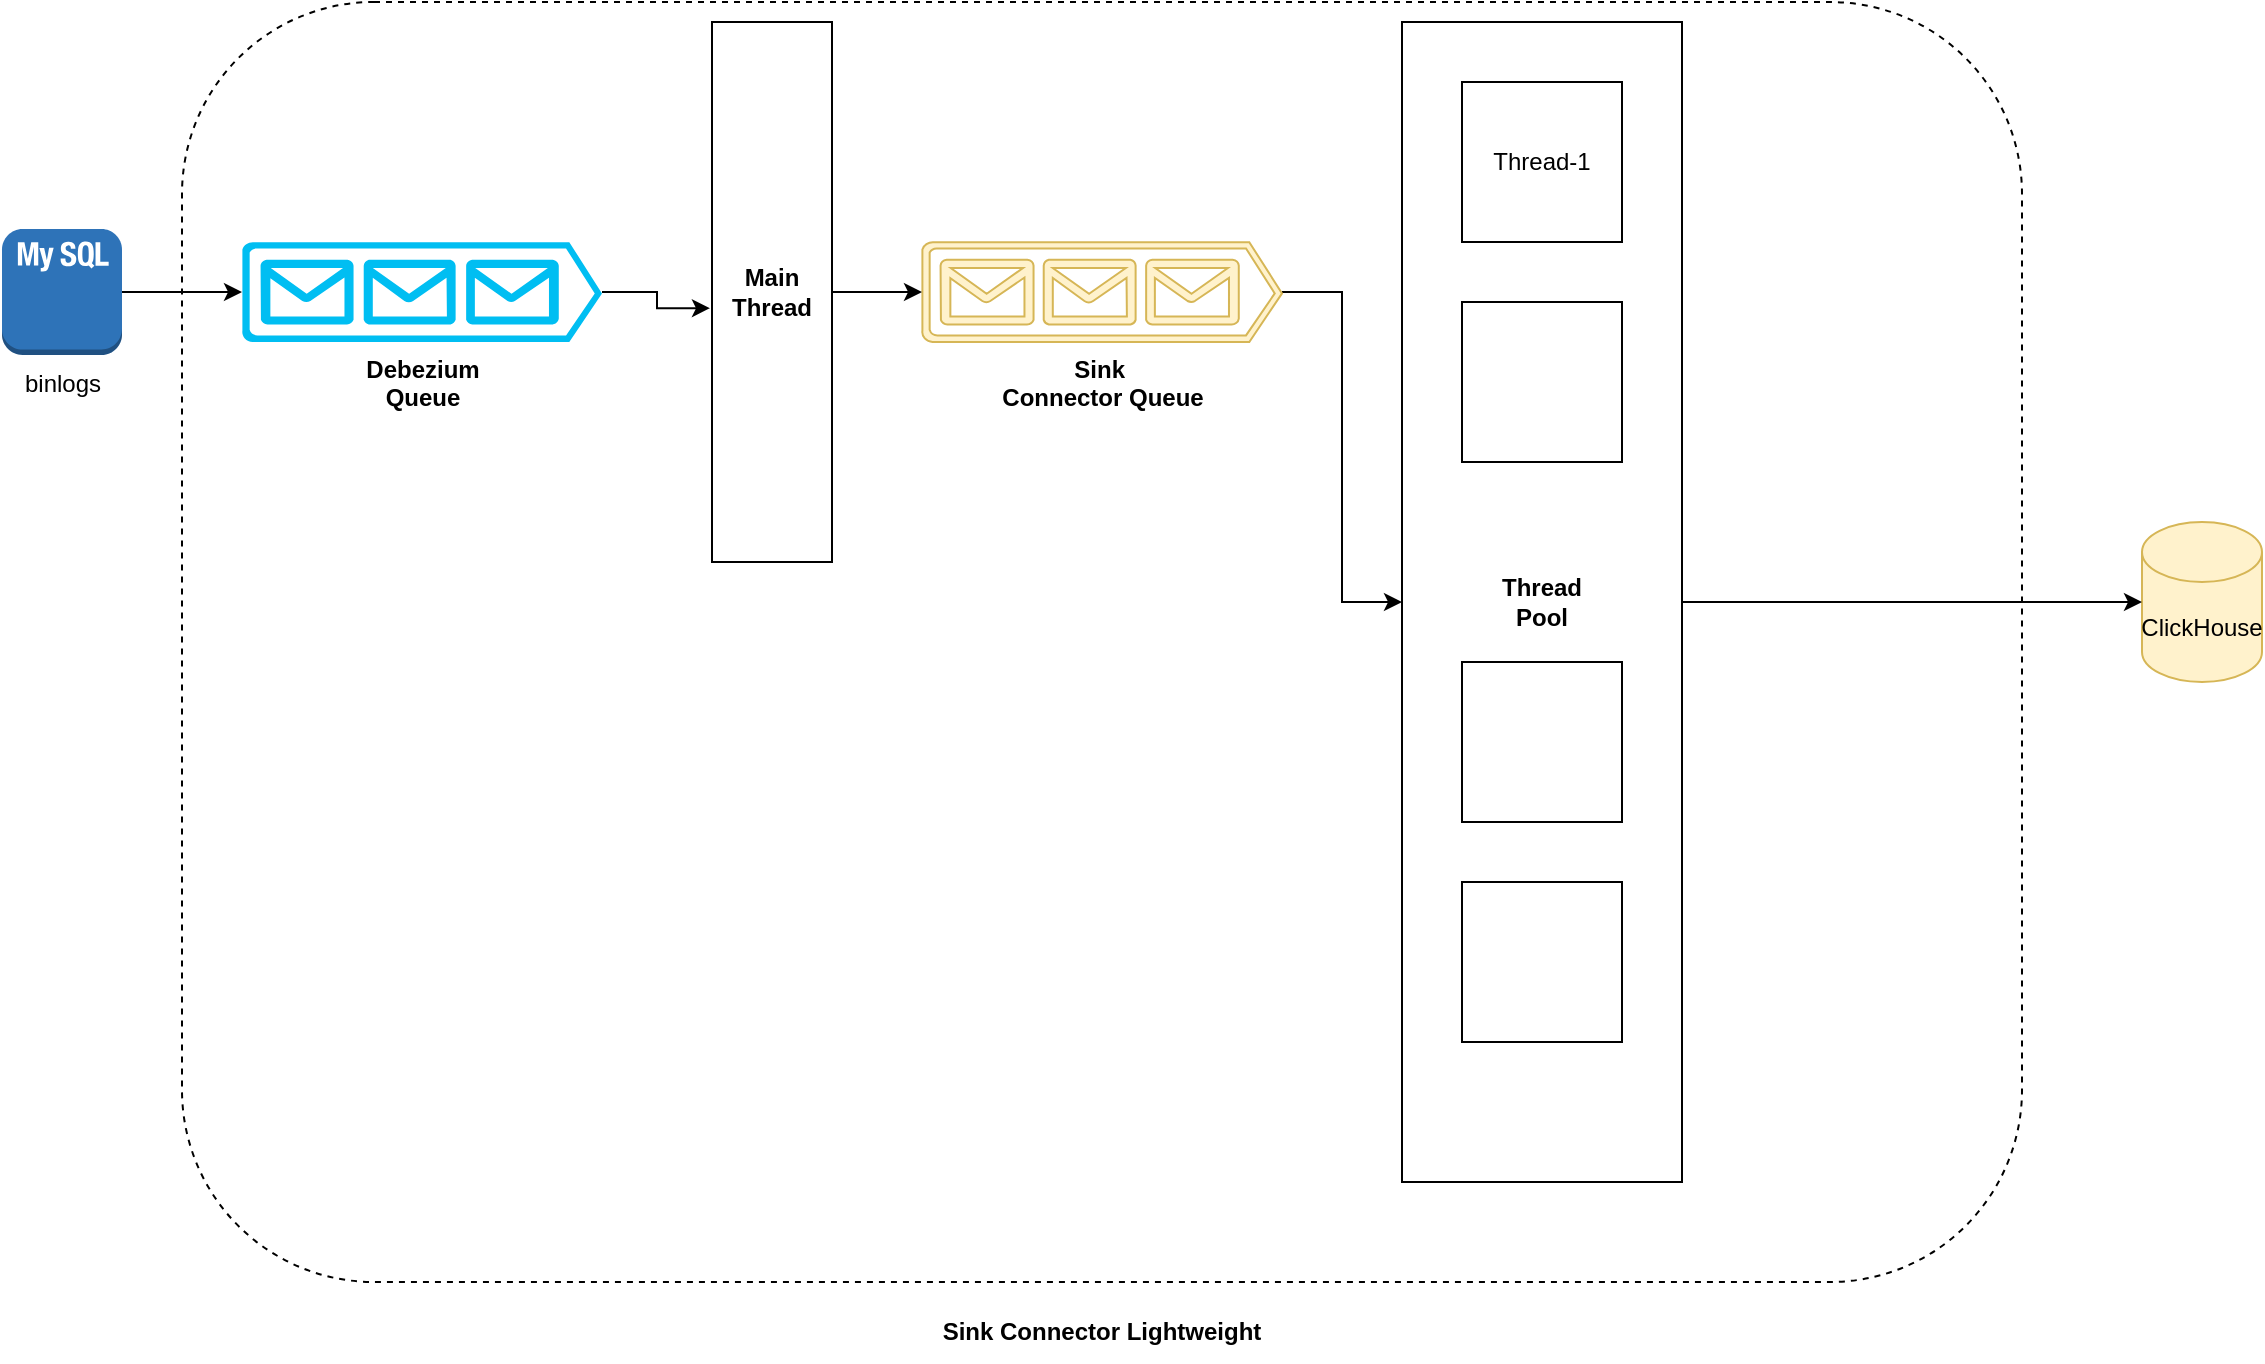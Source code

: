 <mxfile version="24.5.3" type="device">
  <diagram name="Page-1" id="NtnH0vJFmS5YRrL-5Pee">
    <mxGraphModel dx="3284" dy="804" grid="1" gridSize="10" guides="1" tooltips="1" connect="1" arrows="1" fold="1" page="1" pageScale="1" pageWidth="850" pageHeight="1100" math="0" shadow="0">
      <root>
        <mxCell id="0" />
        <mxCell id="1" parent="0" />
        <mxCell id="TG6KOx0psHuuXlbvLAoE-1" value="binlogs" style="outlineConnect=0;dashed=0;verticalLabelPosition=bottom;verticalAlign=top;align=center;html=1;shape=mxgraph.aws3.mysql_db_instance_2;fillColor=#2E73B8;gradientColor=none;" vertex="1" parent="1">
          <mxGeometry x="-1690" y="293.5" width="60" height="63" as="geometry" />
        </mxCell>
        <mxCell id="TG6KOx0psHuuXlbvLAoE-2" value="" style="rounded=1;whiteSpace=wrap;html=1;dashed=1;" vertex="1" parent="1">
          <mxGeometry x="-1600" y="180" width="920" height="640" as="geometry" />
        </mxCell>
        <mxCell id="TG6KOx0psHuuXlbvLAoE-4" value="&lt;b&gt;Debezium&lt;/b&gt;&lt;div&gt;&lt;b&gt;Queue&lt;/b&gt;&lt;/div&gt;" style="verticalLabelPosition=bottom;html=1;verticalAlign=top;align=center;strokeColor=none;fillColor=#00BEF2;shape=mxgraph.azure.queue_generic;pointerEvents=1;" vertex="1" parent="1">
          <mxGeometry x="-1570" y="300" width="180" height="50" as="geometry" />
        </mxCell>
        <mxCell id="TG6KOx0psHuuXlbvLAoE-14" style="edgeStyle=orthogonalEdgeStyle;rounded=0;orthogonalLoop=1;jettySize=auto;html=1;" edge="1" parent="1" source="TG6KOx0psHuuXlbvLAoE-6" target="TG6KOx0psHuuXlbvLAoE-13">
          <mxGeometry relative="1" as="geometry" />
        </mxCell>
        <mxCell id="TG6KOx0psHuuXlbvLAoE-6" value="&lt;b&gt;Sink&amp;nbsp;&lt;/b&gt;&lt;div&gt;&lt;b&gt;Connector Queue&lt;/b&gt;&lt;/div&gt;" style="verticalLabelPosition=bottom;html=1;verticalAlign=top;align=center;strokeColor=#d6b656;fillColor=#fff2cc;shape=mxgraph.azure.queue_generic;pointerEvents=1;" vertex="1" parent="1">
          <mxGeometry x="-1230" y="300" width="180" height="50" as="geometry" />
        </mxCell>
        <mxCell id="TG6KOx0psHuuXlbvLAoE-7" style="edgeStyle=orthogonalEdgeStyle;rounded=0;orthogonalLoop=1;jettySize=auto;html=1;entryX=0;entryY=0.5;entryDx=0;entryDy=0;entryPerimeter=0;" edge="1" parent="1" source="TG6KOx0psHuuXlbvLAoE-1" target="TG6KOx0psHuuXlbvLAoE-4">
          <mxGeometry relative="1" as="geometry" />
        </mxCell>
        <mxCell id="TG6KOx0psHuuXlbvLAoE-8" value="ClickHouse" style="shape=cylinder3;whiteSpace=wrap;html=1;boundedLbl=1;backgroundOutline=1;size=15;fillColor=#fff2cc;strokeColor=#d6b656;" vertex="1" parent="1">
          <mxGeometry x="-620" y="440" width="60" height="80" as="geometry" />
        </mxCell>
        <mxCell id="TG6KOx0psHuuXlbvLAoE-10" value="&lt;b&gt;Main&lt;br&gt;Thread&lt;/b&gt;" style="whiteSpace=wrap;html=1;" vertex="1" parent="1">
          <mxGeometry x="-1335" y="190" width="60" height="270" as="geometry" />
        </mxCell>
        <mxCell id="TG6KOx0psHuuXlbvLAoE-11" style="edgeStyle=orthogonalEdgeStyle;rounded=0;orthogonalLoop=1;jettySize=auto;html=1;entryX=-0.017;entryY=0.53;entryDx=0;entryDy=0;entryPerimeter=0;" edge="1" parent="1" source="TG6KOx0psHuuXlbvLAoE-4" target="TG6KOx0psHuuXlbvLAoE-10">
          <mxGeometry relative="1" as="geometry" />
        </mxCell>
        <mxCell id="TG6KOx0psHuuXlbvLAoE-12" style="edgeStyle=orthogonalEdgeStyle;rounded=0;orthogonalLoop=1;jettySize=auto;html=1;entryX=0;entryY=0.5;entryDx=0;entryDy=0;entryPerimeter=0;" edge="1" parent="1" source="TG6KOx0psHuuXlbvLAoE-10" target="TG6KOx0psHuuXlbvLAoE-6">
          <mxGeometry relative="1" as="geometry" />
        </mxCell>
        <mxCell id="TG6KOx0psHuuXlbvLAoE-15" style="edgeStyle=orthogonalEdgeStyle;rounded=0;orthogonalLoop=1;jettySize=auto;html=1;" edge="1" parent="1" source="TG6KOx0psHuuXlbvLAoE-13" target="TG6KOx0psHuuXlbvLAoE-8">
          <mxGeometry relative="1" as="geometry" />
        </mxCell>
        <mxCell id="TG6KOx0psHuuXlbvLAoE-13" value="&lt;b&gt;Thread&lt;/b&gt;&lt;div&gt;&lt;b&gt;Pool&lt;/b&gt;&lt;/div&gt;" style="whiteSpace=wrap;html=1;" vertex="1" parent="1">
          <mxGeometry x="-990" y="190" width="140" height="580" as="geometry" />
        </mxCell>
        <mxCell id="TG6KOx0psHuuXlbvLAoE-16" value="Thread-1" style="whiteSpace=wrap;html=1;aspect=fixed;" vertex="1" parent="1">
          <mxGeometry x="-960" y="220" width="80" height="80" as="geometry" />
        </mxCell>
        <mxCell id="TG6KOx0psHuuXlbvLAoE-17" value="" style="whiteSpace=wrap;html=1;aspect=fixed;" vertex="1" parent="1">
          <mxGeometry x="-960" y="330" width="80" height="80" as="geometry" />
        </mxCell>
        <mxCell id="TG6KOx0psHuuXlbvLAoE-18" value="" style="whiteSpace=wrap;html=1;aspect=fixed;" vertex="1" parent="1">
          <mxGeometry x="-960" y="510" width="80" height="80" as="geometry" />
        </mxCell>
        <mxCell id="TG6KOx0psHuuXlbvLAoE-19" value="" style="whiteSpace=wrap;html=1;aspect=fixed;" vertex="1" parent="1">
          <mxGeometry x="-960" y="620" width="80" height="80" as="geometry" />
        </mxCell>
        <mxCell id="TG6KOx0psHuuXlbvLAoE-20" value="&lt;b&gt;Sink Connector Lightweight&lt;/b&gt;" style="text;html=1;align=center;verticalAlign=middle;whiteSpace=wrap;rounded=0;" vertex="1" parent="1">
          <mxGeometry x="-1235" y="830" width="190" height="30" as="geometry" />
        </mxCell>
      </root>
    </mxGraphModel>
  </diagram>
</mxfile>
